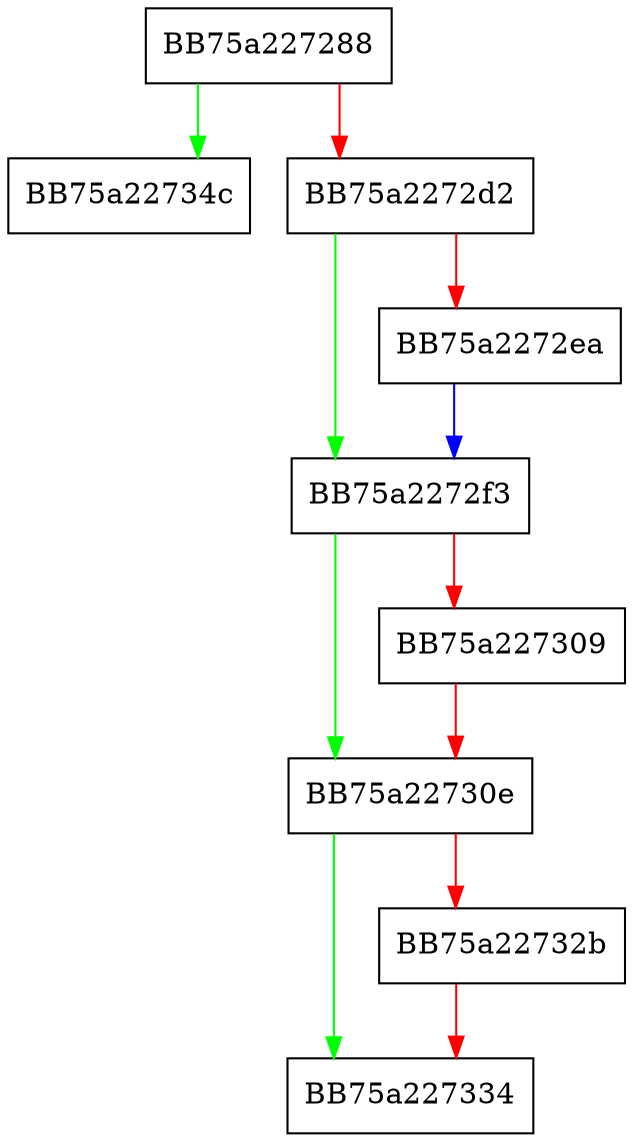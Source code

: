 digraph RpfResourceIterator {
  node [shape="box"];
  graph [splines=ortho];
  BB75a227288 -> BB75a22734c [color="green"];
  BB75a227288 -> BB75a2272d2 [color="red"];
  BB75a2272d2 -> BB75a2272f3 [color="green"];
  BB75a2272d2 -> BB75a2272ea [color="red"];
  BB75a2272ea -> BB75a2272f3 [color="blue"];
  BB75a2272f3 -> BB75a22730e [color="green"];
  BB75a2272f3 -> BB75a227309 [color="red"];
  BB75a227309 -> BB75a22730e [color="red"];
  BB75a22730e -> BB75a227334 [color="green"];
  BB75a22730e -> BB75a22732b [color="red"];
  BB75a22732b -> BB75a227334 [color="red"];
}